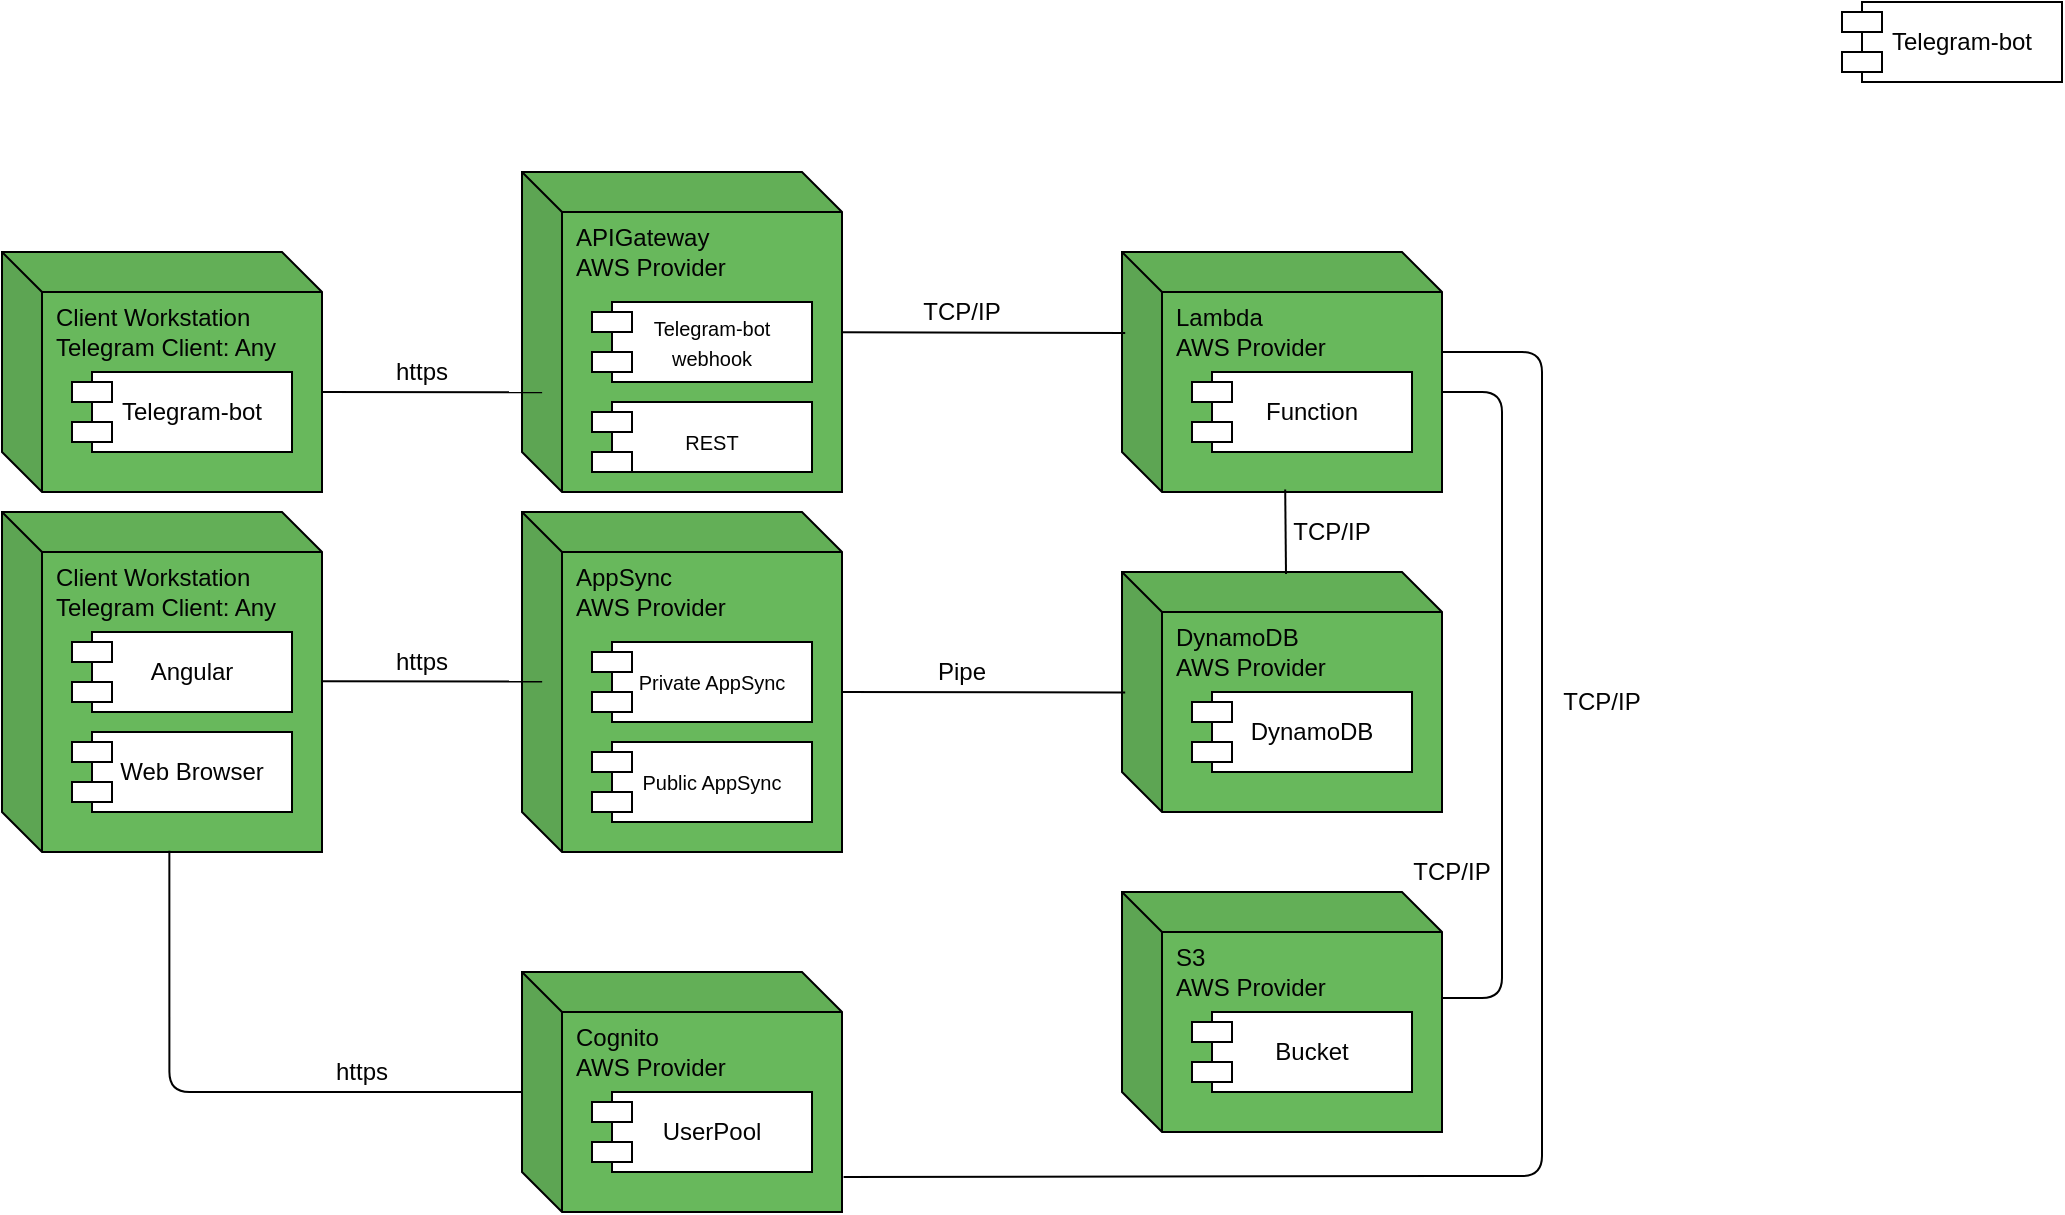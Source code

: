 <mxfile version="13.10.0" type="embed">
    <diagram id="_dP8_TLEQuffA3_ZmL_K" name="Page-1">
        <mxGraphModel dx="1616" dy="918" grid="1" gridSize="10" guides="1" tooltips="1" connect="1" arrows="1" fold="1" page="1" pageScale="1" pageWidth="1600" pageHeight="1200" background="#ffffff" math="0" shadow="0">
            <root>
                <mxCell id="0"/>
                <mxCell id="1" parent="0"/>
                <mxCell id="2" value="" style="shape=cube;whiteSpace=wrap;html=1;boundedLbl=1;backgroundOutline=1;darkOpacity=0.05;darkOpacity2=0.1;fillColor=#68B85C;" vertex="1" parent="1">
                    <mxGeometry x="40" y="160" width="160" height="120" as="geometry"/>
                </mxCell>
                <mxCell id="3" value="&lt;font color=&quot;#030303&quot;&gt;Client Workstation&lt;br&gt;Telegram Client: Any&lt;br&gt;&lt;/font&gt;" style="text;html=1;strokeColor=none;fillColor=none;align=left;verticalAlign=middle;whiteSpace=wrap;rounded=0;" vertex="1" parent="1">
                    <mxGeometry x="65" y="190" width="130" height="20" as="geometry"/>
                </mxCell>
                <mxCell id="4" value="&lt;font color=&quot;#030303&quot;&gt;&lt;br&gt;&lt;/font&gt;" style="text;html=1;strokeColor=none;fillColor=none;align=left;verticalAlign=middle;whiteSpace=wrap;rounded=0;" vertex="1" parent="1">
                    <mxGeometry x="350" y="240" width="130" height="20" as="geometry"/>
                </mxCell>
                <mxCell id="12" value="" style="rounded=0;whiteSpace=wrap;html=1;strokeColor=#000000;fillColor=#FFFFFF;fontColor=#030303;align=left;" vertex="1" parent="1">
                    <mxGeometry x="85" y="220" width="100" height="40" as="geometry"/>
                </mxCell>
                <mxCell id="10" value="" style="group" vertex="1" connectable="0" parent="1">
                    <mxGeometry x="75" y="225" width="20" height="30" as="geometry"/>
                </mxCell>
                <mxCell id="8" value="" style="rounded=0;whiteSpace=wrap;html=1;strokeColor=#000000;fillColor=#FFFFFF;fontColor=#030303;align=left;" vertex="1" parent="10">
                    <mxGeometry width="20" height="10" as="geometry"/>
                </mxCell>
                <mxCell id="9" value="" style="rounded=0;whiteSpace=wrap;html=1;strokeColor=#000000;fillColor=#FFFFFF;fontColor=#030303;align=left;" vertex="1" parent="10">
                    <mxGeometry y="20" width="20" height="10" as="geometry"/>
                </mxCell>
                <mxCell id="13" value="Telegram-bot" style="text;html=1;strokeColor=none;fillColor=none;align=center;verticalAlign=middle;whiteSpace=wrap;rounded=0;fontColor=#030303;" vertex="1" parent="1">
                    <mxGeometry x="95" y="230" width="80" height="20" as="geometry"/>
                </mxCell>
                <mxCell id="14" value="" style="shape=cube;whiteSpace=wrap;html=1;boundedLbl=1;backgroundOutline=1;darkOpacity=0.05;darkOpacity2=0.1;fillColor=#68B85C;" vertex="1" parent="1">
                    <mxGeometry x="40" y="290" width="160" height="170" as="geometry"/>
                </mxCell>
                <mxCell id="15" value="&lt;font color=&quot;#030303&quot;&gt;Client Workstation&lt;br&gt;Telegram Client: Any&lt;br&gt;&lt;/font&gt;" style="text;html=1;strokeColor=none;fillColor=none;align=left;verticalAlign=middle;whiteSpace=wrap;rounded=0;" vertex="1" parent="1">
                    <mxGeometry x="65" y="320" width="130" height="20" as="geometry"/>
                </mxCell>
                <mxCell id="16" value="" style="rounded=0;whiteSpace=wrap;html=1;strokeColor=#000000;fillColor=#FFFFFF;fontColor=#030303;align=left;" vertex="1" parent="1">
                    <mxGeometry x="85" y="350" width="100" height="40" as="geometry"/>
                </mxCell>
                <mxCell id="17" value="" style="group" vertex="1" connectable="0" parent="1">
                    <mxGeometry x="75" y="355" width="20" height="30" as="geometry"/>
                </mxCell>
                <mxCell id="18" value="" style="rounded=0;whiteSpace=wrap;html=1;strokeColor=#000000;fillColor=#FFFFFF;fontColor=#030303;align=left;" vertex="1" parent="17">
                    <mxGeometry width="20" height="10" as="geometry"/>
                </mxCell>
                <mxCell id="19" value="" style="rounded=0;whiteSpace=wrap;html=1;strokeColor=#000000;fillColor=#FFFFFF;fontColor=#030303;align=left;" vertex="1" parent="17">
                    <mxGeometry y="20" width="20" height="10" as="geometry"/>
                </mxCell>
                <mxCell id="20" value="Angular" style="text;html=1;strokeColor=none;fillColor=none;align=center;verticalAlign=middle;whiteSpace=wrap;rounded=0;fontColor=#030303;" vertex="1" parent="1">
                    <mxGeometry x="95" y="360" width="80" height="20" as="geometry"/>
                </mxCell>
                <mxCell id="30" value="" style="rounded=0;whiteSpace=wrap;html=1;strokeColor=#000000;fillColor=#FFFFFF;fontColor=#030303;align=left;" vertex="1" parent="1">
                    <mxGeometry x="85" y="400" width="100" height="40" as="geometry"/>
                </mxCell>
                <mxCell id="31" value="" style="group" vertex="1" connectable="0" parent="1">
                    <mxGeometry x="75" y="405" width="20" height="30" as="geometry"/>
                </mxCell>
                <mxCell id="32" value="" style="rounded=0;whiteSpace=wrap;html=1;strokeColor=#000000;fillColor=#FFFFFF;fontColor=#030303;align=left;" vertex="1" parent="31">
                    <mxGeometry width="20" height="10" as="geometry"/>
                </mxCell>
                <mxCell id="33" value="" style="rounded=0;whiteSpace=wrap;html=1;strokeColor=#000000;fillColor=#FFFFFF;fontColor=#030303;align=left;" vertex="1" parent="31">
                    <mxGeometry y="20" width="20" height="10" as="geometry"/>
                </mxCell>
                <mxCell id="34" value="Web Browser" style="text;html=1;strokeColor=none;fillColor=none;align=center;verticalAlign=middle;whiteSpace=wrap;rounded=0;fontColor=#030303;" vertex="1" parent="1">
                    <mxGeometry x="95" y="410" width="80" height="20" as="geometry"/>
                </mxCell>
                <mxCell id="35" value="" style="rounded=0;whiteSpace=wrap;html=1;strokeColor=#000000;fillColor=#FFFFFF;fontColor=#030303;align=left;" vertex="1" parent="1">
                    <mxGeometry x="970" y="35" width="100" height="40" as="geometry"/>
                </mxCell>
                <mxCell id="36" value="" style="group" vertex="1" connectable="0" parent="1">
                    <mxGeometry x="960" y="40" width="20" height="30" as="geometry"/>
                </mxCell>
                <mxCell id="37" value="" style="rounded=0;whiteSpace=wrap;html=1;strokeColor=#000000;fillColor=#FFFFFF;fontColor=#030303;align=left;" vertex="1" parent="36">
                    <mxGeometry width="20" height="10" as="geometry"/>
                </mxCell>
                <mxCell id="38" value="" style="rounded=0;whiteSpace=wrap;html=1;strokeColor=#000000;fillColor=#FFFFFF;fontColor=#030303;align=left;" vertex="1" parent="36">
                    <mxGeometry y="20" width="20" height="10" as="geometry"/>
                </mxCell>
                <mxCell id="39" value="Telegram-bot" style="text;html=1;strokeColor=none;fillColor=none;align=center;verticalAlign=middle;whiteSpace=wrap;rounded=0;fontColor=#030303;" vertex="1" parent="1">
                    <mxGeometry x="980" y="45" width="80" height="20" as="geometry"/>
                </mxCell>
                <mxCell id="46" value="" style="shape=cube;whiteSpace=wrap;html=1;boundedLbl=1;backgroundOutline=1;darkOpacity=0.05;darkOpacity2=0.1;fillColor=#68B85C;" vertex="1" parent="1">
                    <mxGeometry x="300" y="290" width="160" height="170" as="geometry"/>
                </mxCell>
                <mxCell id="47" value="&lt;font color=&quot;#030303&quot;&gt;AppSync&lt;br&gt;AWS Provider&lt;br&gt;&lt;/font&gt;" style="text;html=1;strokeColor=none;fillColor=none;align=left;verticalAlign=middle;whiteSpace=wrap;rounded=0;" vertex="1" parent="1">
                    <mxGeometry x="325" y="320" width="130" height="20" as="geometry"/>
                </mxCell>
                <mxCell id="48" value="" style="rounded=0;whiteSpace=wrap;html=1;strokeColor=#000000;fillColor=#FFFFFF;fontColor=#030303;align=left;" vertex="1" parent="1">
                    <mxGeometry x="345" y="355" width="100" height="40" as="geometry"/>
                </mxCell>
                <mxCell id="49" value="" style="group" vertex="1" connectable="0" parent="1">
                    <mxGeometry x="335" y="360" width="20" height="30" as="geometry"/>
                </mxCell>
                <mxCell id="50" value="" style="rounded=0;whiteSpace=wrap;html=1;strokeColor=#000000;fillColor=#FFFFFF;fontColor=#030303;align=left;" vertex="1" parent="49">
                    <mxGeometry width="20" height="10" as="geometry"/>
                </mxCell>
                <mxCell id="51" value="" style="rounded=0;whiteSpace=wrap;html=1;strokeColor=#000000;fillColor=#FFFFFF;fontColor=#030303;align=left;" vertex="1" parent="49">
                    <mxGeometry y="20" width="20" height="10" as="geometry"/>
                </mxCell>
                <mxCell id="52" value="&lt;font style=&quot;font-size: 10px&quot;&gt;Private AppSync&lt;/font&gt;" style="text;html=1;strokeColor=none;fillColor=none;align=center;verticalAlign=middle;whiteSpace=wrap;rounded=0;fontColor=#030303;" vertex="1" parent="1">
                    <mxGeometry x="355" y="365" width="80" height="20" as="geometry"/>
                </mxCell>
                <mxCell id="53" value="" style="rounded=0;whiteSpace=wrap;html=1;strokeColor=#000000;fillColor=#FFFFFF;fontColor=#030303;align=left;" vertex="1" parent="1">
                    <mxGeometry x="345" y="405" width="100" height="40" as="geometry"/>
                </mxCell>
                <mxCell id="54" value="" style="group" vertex="1" connectable="0" parent="1">
                    <mxGeometry x="335" y="410" width="20" height="30" as="geometry"/>
                </mxCell>
                <mxCell id="55" value="" style="rounded=0;whiteSpace=wrap;html=1;strokeColor=#000000;fillColor=#FFFFFF;fontColor=#030303;align=left;" vertex="1" parent="54">
                    <mxGeometry width="20" height="10" as="geometry"/>
                </mxCell>
                <mxCell id="56" value="" style="rounded=0;whiteSpace=wrap;html=1;strokeColor=#000000;fillColor=#FFFFFF;fontColor=#030303;align=left;" vertex="1" parent="54">
                    <mxGeometry y="20" width="20" height="10" as="geometry"/>
                </mxCell>
                <mxCell id="57" value="&lt;span style=&quot;font-size: 10px&quot;&gt;Public AppSync&lt;/span&gt;" style="text;html=1;strokeColor=none;fillColor=none;align=center;verticalAlign=middle;whiteSpace=wrap;rounded=0;fontColor=#030303;" vertex="1" parent="1">
                    <mxGeometry x="355" y="415" width="80" height="20" as="geometry"/>
                </mxCell>
                <mxCell id="58" value="" style="shape=cube;whiteSpace=wrap;html=1;boundedLbl=1;backgroundOutline=1;darkOpacity=0.05;darkOpacity2=0.1;fillColor=#68B85C;" vertex="1" parent="1">
                    <mxGeometry x="300" y="120" width="160" height="160" as="geometry"/>
                </mxCell>
                <mxCell id="59" value="&lt;font color=&quot;#030303&quot;&gt;APIGateway&lt;br&gt;AWS Provider&lt;br&gt;&lt;/font&gt;" style="text;html=1;strokeColor=none;fillColor=none;align=left;verticalAlign=middle;whiteSpace=wrap;rounded=0;" vertex="1" parent="1">
                    <mxGeometry x="325" y="150" width="130" height="20" as="geometry"/>
                </mxCell>
                <mxCell id="60" value="" style="rounded=0;whiteSpace=wrap;html=1;strokeColor=#000000;fillColor=#FFFFFF;fontColor=#030303;align=left;" vertex="1" parent="1">
                    <mxGeometry x="345" y="185" width="100" height="40" as="geometry"/>
                </mxCell>
                <mxCell id="61" value="" style="group" vertex="1" connectable="0" parent="1">
                    <mxGeometry x="335" y="190" width="20" height="30" as="geometry"/>
                </mxCell>
                <mxCell id="62" value="" style="rounded=0;whiteSpace=wrap;html=1;strokeColor=#000000;fillColor=#FFFFFF;fontColor=#030303;align=left;" vertex="1" parent="61">
                    <mxGeometry width="20" height="10" as="geometry"/>
                </mxCell>
                <mxCell id="63" value="" style="rounded=0;whiteSpace=wrap;html=1;strokeColor=#000000;fillColor=#FFFFFF;fontColor=#030303;align=left;" vertex="1" parent="61">
                    <mxGeometry y="20" width="20" height="10" as="geometry"/>
                </mxCell>
                <mxCell id="64" value="&lt;font style=&quot;font-size: 10px&quot;&gt;Telegram-bot webhook&lt;/font&gt;" style="text;html=1;strokeColor=none;fillColor=none;align=center;verticalAlign=middle;whiteSpace=wrap;rounded=0;fontColor=#030303;" vertex="1" parent="1">
                    <mxGeometry x="355" y="195" width="80" height="20" as="geometry"/>
                </mxCell>
                <mxCell id="65" value="" style="rounded=0;whiteSpace=wrap;html=1;strokeColor=#000000;fillColor=#FFFFFF;fontColor=#030303;align=left;" vertex="1" parent="1">
                    <mxGeometry x="345" y="235" width="100" height="35" as="geometry"/>
                </mxCell>
                <mxCell id="66" value="" style="group" vertex="1" connectable="0" parent="1">
                    <mxGeometry x="335" y="240" width="20" height="30" as="geometry"/>
                </mxCell>
                <mxCell id="67" value="" style="rounded=0;whiteSpace=wrap;html=1;strokeColor=#000000;fillColor=#FFFFFF;fontColor=#030303;align=left;" vertex="1" parent="66">
                    <mxGeometry width="20" height="10" as="geometry"/>
                </mxCell>
                <mxCell id="68" value="" style="rounded=0;whiteSpace=wrap;html=1;strokeColor=#000000;fillColor=#FFFFFF;fontColor=#030303;align=left;" vertex="1" parent="66">
                    <mxGeometry y="20" width="20" height="10" as="geometry"/>
                </mxCell>
                <mxCell id="69" value="&lt;span style=&quot;font-size: 10px&quot;&gt;REST&lt;/span&gt;" style="text;html=1;strokeColor=none;fillColor=none;align=center;verticalAlign=middle;whiteSpace=wrap;rounded=0;fontColor=#030303;" vertex="1" parent="1">
                    <mxGeometry x="355" y="245" width="80" height="20" as="geometry"/>
                </mxCell>
                <mxCell id="70" value="" style="shape=cube;whiteSpace=wrap;html=1;boundedLbl=1;backgroundOutline=1;darkOpacity=0.05;darkOpacity2=0.1;fillColor=#68B85C;" vertex="1" parent="1">
                    <mxGeometry x="600" y="320" width="160" height="120" as="geometry"/>
                </mxCell>
                <mxCell id="71" value="&lt;font color=&quot;#030303&quot;&gt;DynamoDB&lt;br&gt;AWS Provider&lt;br&gt;&lt;/font&gt;" style="text;html=1;strokeColor=none;fillColor=none;align=left;verticalAlign=middle;whiteSpace=wrap;rounded=0;" vertex="1" parent="1">
                    <mxGeometry x="625" y="350" width="130" height="20" as="geometry"/>
                </mxCell>
                <mxCell id="72" value="" style="rounded=0;whiteSpace=wrap;html=1;strokeColor=#000000;fillColor=#FFFFFF;fontColor=#030303;align=left;" vertex="1" parent="1">
                    <mxGeometry x="645" y="380" width="100" height="40" as="geometry"/>
                </mxCell>
                <mxCell id="73" value="" style="group" vertex="1" connectable="0" parent="1">
                    <mxGeometry x="635" y="385" width="20" height="30" as="geometry"/>
                </mxCell>
                <mxCell id="74" value="" style="rounded=0;whiteSpace=wrap;html=1;strokeColor=#000000;fillColor=#FFFFFF;fontColor=#030303;align=left;" vertex="1" parent="73">
                    <mxGeometry width="20" height="10" as="geometry"/>
                </mxCell>
                <mxCell id="75" value="" style="rounded=0;whiteSpace=wrap;html=1;strokeColor=#000000;fillColor=#FFFFFF;fontColor=#030303;align=left;" vertex="1" parent="73">
                    <mxGeometry y="20" width="20" height="10" as="geometry"/>
                </mxCell>
                <mxCell id="76" value="DynamoDB" style="text;html=1;strokeColor=none;fillColor=none;align=center;verticalAlign=middle;whiteSpace=wrap;rounded=0;fontColor=#030303;" vertex="1" parent="1">
                    <mxGeometry x="655" y="390" width="80" height="20" as="geometry"/>
                </mxCell>
                <mxCell id="77" value="" style="shape=cube;whiteSpace=wrap;html=1;boundedLbl=1;backgroundOutline=1;darkOpacity=0.05;darkOpacity2=0.1;fillColor=#68B85C;" vertex="1" parent="1">
                    <mxGeometry x="600" y="160" width="160" height="120" as="geometry"/>
                </mxCell>
                <mxCell id="78" value="&lt;font color=&quot;#030303&quot;&gt;Lambda&lt;br&gt;AWS Provider&lt;br&gt;&lt;/font&gt;" style="text;html=1;strokeColor=none;fillColor=none;align=left;verticalAlign=middle;whiteSpace=wrap;rounded=0;" vertex="1" parent="1">
                    <mxGeometry x="625" y="190" width="130" height="20" as="geometry"/>
                </mxCell>
                <mxCell id="79" value="" style="rounded=0;whiteSpace=wrap;html=1;strokeColor=#000000;fillColor=#FFFFFF;fontColor=#030303;align=left;" vertex="1" parent="1">
                    <mxGeometry x="645" y="220" width="100" height="40" as="geometry"/>
                </mxCell>
                <mxCell id="80" value="" style="group" vertex="1" connectable="0" parent="1">
                    <mxGeometry x="635" y="225" width="20" height="30" as="geometry"/>
                </mxCell>
                <mxCell id="81" value="" style="rounded=0;whiteSpace=wrap;html=1;strokeColor=#000000;fillColor=#FFFFFF;fontColor=#030303;align=left;" vertex="1" parent="80">
                    <mxGeometry width="20" height="10" as="geometry"/>
                </mxCell>
                <mxCell id="82" value="" style="rounded=0;whiteSpace=wrap;html=1;strokeColor=#000000;fillColor=#FFFFFF;fontColor=#030303;align=left;" vertex="1" parent="80">
                    <mxGeometry y="20" width="20" height="10" as="geometry"/>
                </mxCell>
                <mxCell id="83" value="Function" style="text;html=1;strokeColor=none;fillColor=none;align=center;verticalAlign=middle;whiteSpace=wrap;rounded=0;fontColor=#030303;" vertex="1" parent="1">
                    <mxGeometry x="655" y="230" width="80" height="20" as="geometry"/>
                </mxCell>
                <mxCell id="84" value="" style="shape=cube;whiteSpace=wrap;html=1;boundedLbl=1;backgroundOutline=1;darkOpacity=0.05;darkOpacity2=0.1;fillColor=#68B85C;" vertex="1" parent="1">
                    <mxGeometry x="300" y="520" width="160" height="120" as="geometry"/>
                </mxCell>
                <mxCell id="85" value="&lt;font color=&quot;#030303&quot;&gt;Cognito&lt;br&gt;AWS Provider&lt;br&gt;&lt;/font&gt;" style="text;html=1;strokeColor=none;fillColor=none;align=left;verticalAlign=middle;whiteSpace=wrap;rounded=0;" vertex="1" parent="1">
                    <mxGeometry x="325" y="550" width="130" height="20" as="geometry"/>
                </mxCell>
                <mxCell id="86" value="" style="rounded=0;whiteSpace=wrap;html=1;strokeColor=#000000;fillColor=#FFFFFF;fontColor=#030303;align=left;" vertex="1" parent="1">
                    <mxGeometry x="345" y="580" width="100" height="40" as="geometry"/>
                </mxCell>
                <mxCell id="87" value="" style="group" vertex="1" connectable="0" parent="1">
                    <mxGeometry x="335" y="585" width="20" height="30" as="geometry"/>
                </mxCell>
                <mxCell id="88" value="" style="rounded=0;whiteSpace=wrap;html=1;strokeColor=#000000;fillColor=#FFFFFF;fontColor=#030303;align=left;" vertex="1" parent="87">
                    <mxGeometry width="20" height="10" as="geometry"/>
                </mxCell>
                <mxCell id="89" value="" style="rounded=0;whiteSpace=wrap;html=1;strokeColor=#000000;fillColor=#FFFFFF;fontColor=#030303;align=left;" vertex="1" parent="87">
                    <mxGeometry y="20" width="20" height="10" as="geometry"/>
                </mxCell>
                <mxCell id="90" value="UserPool" style="text;html=1;strokeColor=none;fillColor=none;align=center;verticalAlign=middle;whiteSpace=wrap;rounded=0;fontColor=#030303;" vertex="1" parent="1">
                    <mxGeometry x="355" y="590" width="80" height="20" as="geometry"/>
                </mxCell>
                <mxCell id="91" value="" style="shape=cube;whiteSpace=wrap;html=1;boundedLbl=1;backgroundOutline=1;darkOpacity=0.05;darkOpacity2=0.1;fillColor=#68B85C;" vertex="1" parent="1">
                    <mxGeometry x="600" y="480" width="160" height="120" as="geometry"/>
                </mxCell>
                <mxCell id="92" value="&lt;font color=&quot;#030303&quot;&gt;S3&lt;br&gt;AWS Provider&lt;br&gt;&lt;/font&gt;" style="text;html=1;strokeColor=none;fillColor=none;align=left;verticalAlign=middle;whiteSpace=wrap;rounded=0;" vertex="1" parent="1">
                    <mxGeometry x="625" y="510" width="130" height="20" as="geometry"/>
                </mxCell>
                <mxCell id="93" value="" style="rounded=0;whiteSpace=wrap;html=1;strokeColor=#000000;fillColor=#FFFFFF;fontColor=#030303;align=left;" vertex="1" parent="1">
                    <mxGeometry x="645" y="540" width="100" height="40" as="geometry"/>
                </mxCell>
                <mxCell id="94" value="" style="group" vertex="1" connectable="0" parent="1">
                    <mxGeometry x="635" y="545" width="20" height="30" as="geometry"/>
                </mxCell>
                <mxCell id="95" value="" style="rounded=0;whiteSpace=wrap;html=1;strokeColor=#000000;fillColor=#FFFFFF;fontColor=#030303;align=left;" vertex="1" parent="94">
                    <mxGeometry width="20" height="10" as="geometry"/>
                </mxCell>
                <mxCell id="96" value="" style="rounded=0;whiteSpace=wrap;html=1;strokeColor=#000000;fillColor=#FFFFFF;fontColor=#030303;align=left;" vertex="1" parent="94">
                    <mxGeometry y="20" width="20" height="10" as="geometry"/>
                </mxCell>
                <mxCell id="97" value="Bucket" style="text;html=1;strokeColor=none;fillColor=none;align=center;verticalAlign=middle;whiteSpace=wrap;rounded=0;fontColor=#030303;" vertex="1" parent="1">
                    <mxGeometry x="655" y="550" width="80" height="20" as="geometry"/>
                </mxCell>
                <mxCell id="100" value="" style="endArrow=none;html=1;fontColor=#030303;strokeColor=#000000;exitX=0;exitY=0;exitDx=160;exitDy=70;exitPerimeter=0;entryX=0.063;entryY=0.688;entryDx=0;entryDy=0;entryPerimeter=0;" edge="1" parent="1" source="2" target="58">
                    <mxGeometry width="50" height="50" relative="1" as="geometry">
                        <mxPoint x="460" y="420" as="sourcePoint"/>
                        <mxPoint x="510" y="370" as="targetPoint"/>
                    </mxGeometry>
                </mxCell>
                <mxCell id="101" value="https" style="text;html=1;strokeColor=none;fillColor=none;align=center;verticalAlign=middle;whiteSpace=wrap;rounded=0;fontColor=#030303;" vertex="1" parent="1">
                    <mxGeometry x="230" y="210" width="40" height="20" as="geometry"/>
                </mxCell>
                <mxCell id="102" value="" style="endArrow=none;html=1;fontColor=#030303;strokeColor=#000000;exitX=0;exitY=0;exitDx=160;exitDy=70;exitPerimeter=0;entryX=0.063;entryY=0.688;entryDx=0;entryDy=0;entryPerimeter=0;" edge="1" parent="1">
                    <mxGeometry width="50" height="50" relative="1" as="geometry">
                        <mxPoint x="200" y="374.66" as="sourcePoint"/>
                        <mxPoint x="310.08" y="374.74" as="targetPoint"/>
                    </mxGeometry>
                </mxCell>
                <mxCell id="103" value="https" style="text;html=1;strokeColor=none;fillColor=none;align=center;verticalAlign=middle;whiteSpace=wrap;rounded=0;fontColor=#030303;" vertex="1" parent="1">
                    <mxGeometry x="230" y="355" width="40" height="20" as="geometry"/>
                </mxCell>
                <mxCell id="104" value="" style="endArrow=none;html=1;strokeColor=#000000;fontColor=#030303;edgeStyle=orthogonalEdgeStyle;exitX=0.523;exitY=0.996;exitDx=0;exitDy=0;exitPerimeter=0;" edge="1" parent="1" source="14" target="84">
                    <mxGeometry width="50" height="50" relative="1" as="geometry">
                        <mxPoint x="120" y="500" as="sourcePoint"/>
                        <mxPoint x="250" y="580" as="targetPoint"/>
                        <Array as="points">
                            <mxPoint x="124" y="580"/>
                        </Array>
                    </mxGeometry>
                </mxCell>
                <mxCell id="105" value="https" style="text;html=1;strokeColor=none;fillColor=none;align=center;verticalAlign=middle;whiteSpace=wrap;rounded=0;fontColor=#030303;" vertex="1" parent="1">
                    <mxGeometry x="200" y="560" width="40" height="20" as="geometry"/>
                </mxCell>
                <mxCell id="106" value="" style="endArrow=none;html=1;strokeColor=#000000;fontColor=#030303;entryX=0.01;entryY=0.337;entryDx=0;entryDy=0;entryPerimeter=0;" edge="1" parent="1" source="58" target="77">
                    <mxGeometry width="50" height="50" relative="1" as="geometry">
                        <mxPoint x="500" y="250" as="sourcePoint"/>
                        <mxPoint x="590" y="200" as="targetPoint"/>
                    </mxGeometry>
                </mxCell>
                <mxCell id="107" value="TCP/IP" style="text;html=1;strokeColor=none;fillColor=none;align=center;verticalAlign=middle;whiteSpace=wrap;rounded=0;fontColor=#030303;" vertex="1" parent="1">
                    <mxGeometry x="500" y="180" width="40" height="20" as="geometry"/>
                </mxCell>
                <mxCell id="108" value="" style="endArrow=none;html=1;strokeColor=#000000;fontColor=#030303;entryX=0.51;entryY=0.99;entryDx=0;entryDy=0;entryPerimeter=0;" edge="1" parent="1" target="77">
                    <mxGeometry width="50" height="50" relative="1" as="geometry">
                        <mxPoint x="682" y="321" as="sourcePoint"/>
                        <mxPoint x="611.6" y="210.44" as="targetPoint"/>
                    </mxGeometry>
                </mxCell>
                <mxCell id="109" value="TCP/IP" style="text;html=1;strokeColor=none;fillColor=none;align=center;verticalAlign=middle;whiteSpace=wrap;rounded=0;fontColor=#030303;" vertex="1" parent="1">
                    <mxGeometry x="685" y="290" width="40" height="20" as="geometry"/>
                </mxCell>
                <mxCell id="110" value="" style="endArrow=none;html=1;strokeColor=#000000;fontColor=#030303;entryX=0.01;entryY=0.337;entryDx=0;entryDy=0;entryPerimeter=0;" edge="1" parent="1">
                    <mxGeometry width="50" height="50" relative="1" as="geometry">
                        <mxPoint x="460" y="379.999" as="sourcePoint"/>
                        <mxPoint x="601.6" y="380.28" as="targetPoint"/>
                    </mxGeometry>
                </mxCell>
                <mxCell id="111" value="Pipe" style="text;html=1;strokeColor=none;fillColor=none;align=center;verticalAlign=middle;whiteSpace=wrap;rounded=0;fontColor=#030303;" vertex="1" parent="1">
                    <mxGeometry x="500" y="360" width="40" height="20" as="geometry"/>
                </mxCell>
                <mxCell id="112" value="" style="endArrow=none;html=1;strokeColor=#000000;fontColor=#030303;edgeStyle=orthogonalEdgeStyle;exitX=0;exitY=0;exitDx=160;exitDy=70;exitPerimeter=0;" edge="1" parent="1" source="77">
                    <mxGeometry width="50" height="50" relative="1" as="geometry">
                        <mxPoint x="830.01" y="314.32" as="sourcePoint"/>
                        <mxPoint x="760" y="533" as="targetPoint"/>
                        <Array as="points">
                            <mxPoint x="790" y="230"/>
                            <mxPoint x="790" y="533"/>
                        </Array>
                    </mxGeometry>
                </mxCell>
                <mxCell id="113" value="TCP/IP" style="text;html=1;strokeColor=none;fillColor=none;align=center;verticalAlign=middle;whiteSpace=wrap;rounded=0;fontColor=#030303;" vertex="1" parent="1">
                    <mxGeometry x="745" y="460" width="40" height="20" as="geometry"/>
                </mxCell>
                <mxCell id="114" value="" style="endArrow=none;html=1;strokeColor=#000000;fontColor=#030303;edgeStyle=orthogonalEdgeStyle;entryX=1.005;entryY=0.854;entryDx=0;entryDy=0;entryPerimeter=0;" edge="1" parent="1" target="84">
                    <mxGeometry width="50" height="50" relative="1" as="geometry">
                        <mxPoint x="760" y="210" as="sourcePoint"/>
                        <mxPoint x="770" y="620" as="targetPoint"/>
                        <Array as="points">
                            <mxPoint x="810" y="210"/>
                            <mxPoint x="810" y="622"/>
                            <mxPoint x="770" y="622"/>
                        </Array>
                    </mxGeometry>
                </mxCell>
                <mxCell id="115" value="TCP/IP" style="text;html=1;strokeColor=none;fillColor=none;align=center;verticalAlign=middle;whiteSpace=wrap;rounded=0;fontColor=#030303;" vertex="1" parent="1">
                    <mxGeometry x="820" y="375" width="40" height="20" as="geometry"/>
                </mxCell>
            </root>
        </mxGraphModel>
    </diagram>
</mxfile>